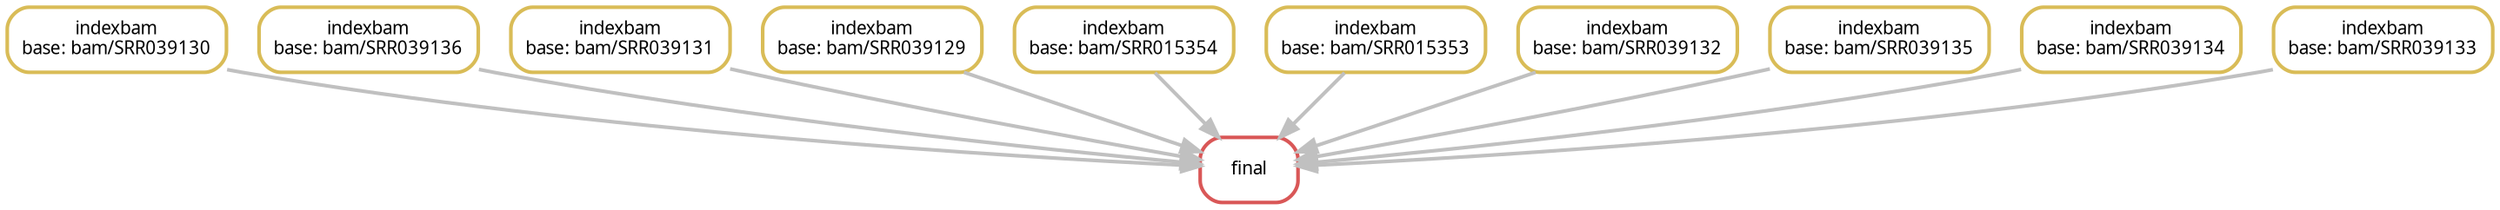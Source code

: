digraph snakemake_dag {
    graph[bgcolor=white, margin=0];
    node[shape=box, style=rounded, fontname=sans,                 fontsize=10, penwidth=2];
    edge[penwidth=2, color=grey];
	0[label = "final", color = "0.00 0.6 0.85", style="rounded"];
	1[label = "indexbam\nbase: bam/SRR039130", color = "0.13 0.6 0.85", style="rounded"];
	2[label = "indexbam\nbase: bam/SRR039136", color = "0.13 0.6 0.85", style="rounded"];
	3[label = "indexbam\nbase: bam/SRR039131", color = "0.13 0.6 0.85", style="rounded"];
	4[label = "indexbam\nbase: bam/SRR039129", color = "0.13 0.6 0.85", style="rounded"];
	5[label = "indexbam\nbase: bam/SRR015354", color = "0.13 0.6 0.85", style="rounded"];
	6[label = "indexbam\nbase: bam/SRR015353", color = "0.13 0.6 0.85", style="rounded"];
	7[label = "indexbam\nbase: bam/SRR039132", color = "0.13 0.6 0.85", style="rounded"];
	8[label = "indexbam\nbase: bam/SRR039135", color = "0.13 0.6 0.85", style="rounded"];
	9[label = "indexbam\nbase: bam/SRR039134", color = "0.13 0.6 0.85", style="rounded"];
	10[label = "indexbam\nbase: bam/SRR039133", color = "0.13 0.6 0.85", style="rounded"];
	1 -> 0
	2 -> 0
	3 -> 0
	4 -> 0
	5 -> 0
	6 -> 0
	7 -> 0
	8 -> 0
	9 -> 0
	10 -> 0
}            
